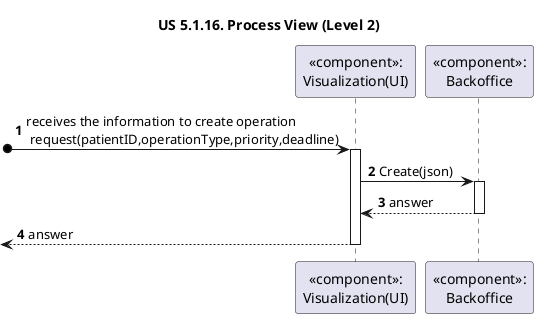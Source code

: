 @startuml
'https://plantuml.com/sequence-diagram

title "US 5.1.16. Process View (Level 2)"

autonumber
participant "«component»:\nVisualization(UI)" as UI
participant "«component»:\nBackoffice" as BACK

[o-> UI: receives the information to create operation\n request(patientID,operationType,priority,deadline)
activate UI

UI -> BACK : Create(json)
activate BACK

BACK --> UI : answer
deactivate BACK

 <-- UI : answer
deactivate UI
@enduml